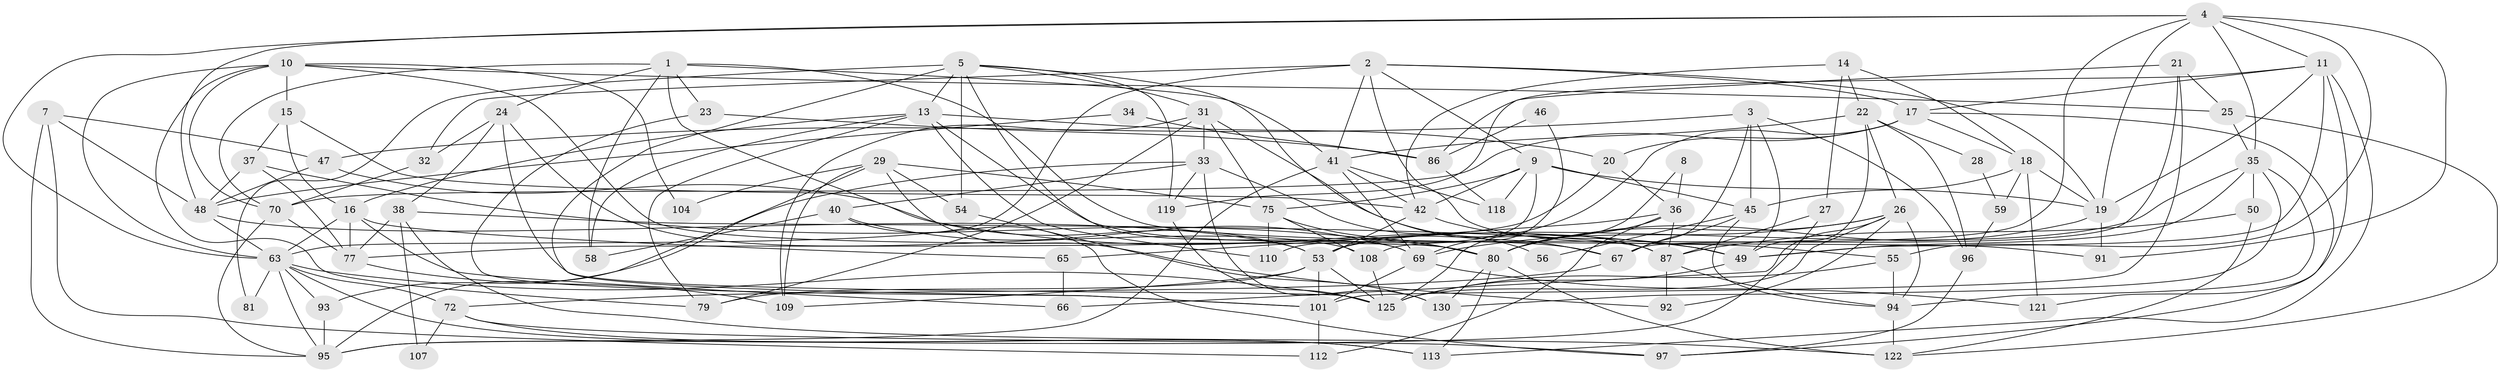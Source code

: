 // original degree distribution, {4: 0.3230769230769231, 5: 0.2, 2: 0.12307692307692308, 7: 0.05384615384615385, 6: 0.06153846153846154, 3: 0.23846153846153847}
// Generated by graph-tools (version 1.1) at 2025/11/02/27/25 16:11:17]
// undirected, 85 vertices, 211 edges
graph export_dot {
graph [start="1"]
  node [color=gray90,style=filled];
  1 [super="+62"];
  2 [super="+30"];
  3 [super="+12"];
  4 [super="+51"];
  5 [super="+6"];
  7 [super="+76"];
  8;
  9 [super="+103"];
  10 [super="+85"];
  11 [super="+52"];
  13 [super="+60"];
  14;
  15;
  16 [super="+74"];
  17 [super="+78"];
  18 [super="+39"];
  19 [super="+57"];
  20 [super="+43"];
  21;
  22 [super="+64"];
  23;
  24 [super="+98"];
  25;
  26 [super="+44"];
  27;
  28;
  29 [super="+99"];
  31 [super="+82"];
  32;
  33 [super="+89"];
  34;
  35 [super="+102"];
  36 [super="+88"];
  37 [super="+84"];
  38 [super="+116"];
  40;
  41 [super="+128"];
  42 [super="+117"];
  45 [super="+71"];
  46;
  47;
  48 [super="+61"];
  49 [super="+115"];
  50;
  53 [super="+100"];
  54 [super="+123"];
  55 [super="+68"];
  56;
  58;
  59;
  63 [super="+90"];
  65;
  66;
  67 [super="+73"];
  69 [super="+83"];
  70 [super="+120"];
  72;
  75 [super="+105"];
  77;
  79 [super="+106"];
  80 [super="+129"];
  81;
  86;
  87 [super="+114"];
  91;
  92;
  93;
  94 [super="+126"];
  95;
  96;
  97;
  101 [super="+111"];
  104;
  107;
  108;
  109;
  110;
  112;
  113 [super="+124"];
  118;
  119;
  121;
  122;
  125 [super="+127"];
  130;
  1 -- 53;
  1 -- 91;
  1 -- 41;
  1 -- 70;
  1 -- 23;
  1 -- 24;
  1 -- 58;
  2 -- 19;
  2 -- 17;
  2 -- 32;
  2 -- 41;
  2 -- 9;
  2 -- 63;
  2 -- 55;
  3 -- 67;
  3 -- 96;
  3 -- 47;
  3 -- 45;
  3 -- 49;
  4 -- 108;
  4 -- 48;
  4 -- 91;
  4 -- 63;
  4 -- 19;
  4 -- 35;
  4 -- 11;
  4 -- 55;
  5 -- 31;
  5 -- 69;
  5 -- 101;
  5 -- 67;
  5 -- 81;
  5 -- 119;
  5 -- 13;
  5 -- 54 [weight=2];
  7 -- 95;
  7 -- 112;
  7 -- 48;
  7 -- 47;
  8 -- 125;
  8 -- 36;
  9 -- 19;
  9 -- 118;
  9 -- 110;
  9 -- 45;
  9 -- 75;
  9 -- 42;
  10 -- 15;
  10 -- 80;
  10 -- 70;
  10 -- 104;
  10 -- 25;
  10 -- 63;
  10 -- 79;
  11 -- 49;
  11 -- 86;
  11 -- 17;
  11 -- 113;
  11 -- 19;
  11 -- 121;
  13 -- 16;
  13 -- 58;
  13 -- 67;
  13 -- 20;
  13 -- 110;
  13 -- 79;
  14 -- 22;
  14 -- 27;
  14 -- 42;
  14 -- 18;
  15 -- 37;
  15 -- 16;
  15 -- 42;
  16 -- 66;
  16 -- 63;
  16 -- 65;
  16 -- 77;
  17 -- 97;
  17 -- 18;
  17 -- 53;
  17 -- 70;
  17 -- 20;
  18 -- 121;
  18 -- 59;
  18 -- 45;
  18 -- 19;
  19 -- 91;
  19 -- 80;
  20 -- 36;
  20 -- 77;
  21 -- 101;
  21 -- 25;
  21 -- 119;
  21 -- 67;
  22 -- 49;
  22 -- 26;
  22 -- 28;
  22 -- 96;
  22 -- 41;
  23 -- 101;
  23 -- 86;
  24 -- 108;
  24 -- 125;
  24 -- 32;
  24 -- 38;
  25 -- 122;
  25 -- 35;
  26 -- 69;
  26 -- 66;
  26 -- 92;
  26 -- 125;
  26 -- 80;
  26 -- 94;
  27 -- 87;
  27 -- 95;
  28 -- 59;
  29 -- 95;
  29 -- 109;
  29 -- 92;
  29 -- 104;
  29 -- 75;
  29 -- 54;
  31 -- 79;
  31 -- 33;
  31 -- 87;
  31 -- 75;
  31 -- 109;
  32 -- 70;
  33 -- 119;
  33 -- 130;
  33 -- 93;
  33 -- 40;
  33 -- 56;
  34 -- 86;
  34 -- 48;
  35 -- 53;
  35 -- 50 [weight=2];
  35 -- 49;
  35 -- 130;
  35 -- 94;
  36 -- 87;
  36 -- 80;
  36 -- 65;
  36 -- 112;
  37 -- 77;
  37 -- 80;
  37 -- 48;
  38 -- 122;
  38 -- 107;
  38 -- 77;
  38 -- 87;
  40 -- 97;
  40 -- 58;
  40 -- 69;
  41 -- 69;
  41 -- 118;
  41 -- 42;
  41 -- 95;
  42 -- 53;
  42 -- 49;
  45 -- 94;
  45 -- 56;
  45 -- 67;
  46 -- 69;
  46 -- 86;
  47 -- 49;
  47 -- 48;
  48 -- 53;
  48 -- 63;
  49 -- 125;
  50 -- 87;
  50 -- 122;
  53 -- 109;
  53 -- 125;
  53 -- 79;
  53 -- 101;
  54 -- 130;
  55 -- 125 [weight=2];
  55 -- 94;
  59 -- 96;
  63 -- 93;
  63 -- 81;
  63 -- 95;
  63 -- 113;
  63 -- 72;
  63 -- 125;
  65 -- 66;
  67 -- 72;
  69 -- 121;
  69 -- 101;
  70 -- 95;
  70 -- 77;
  72 -- 97;
  72 -- 107;
  72 -- 113;
  75 -- 110;
  75 -- 108;
  75 -- 80;
  77 -- 109;
  80 -- 122;
  80 -- 130;
  80 -- 113;
  86 -- 118;
  87 -- 92;
  87 -- 94;
  93 -- 95;
  94 -- 122;
  96 -- 97;
  101 -- 112;
  108 -- 125;
  119 -- 125;
}
